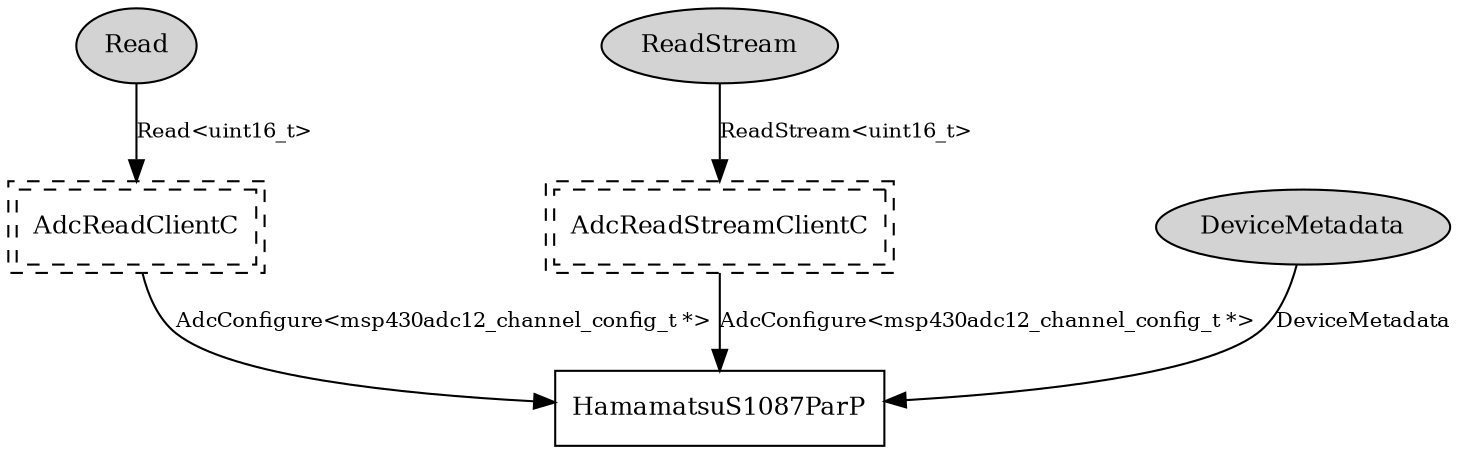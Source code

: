digraph "tos.platforms.telosa.chips.s1087.HamamatsuS1087ParC" {
  n0x7f4ee6a11c00 [shape=ellipse, style=filled, label="Read", fontsize=12];
  "HamamatsuS1087ParC.AdcReadClientC" [fontsize=12, shape=box,peripheries=2, style=dashed, label="AdcReadClientC", URL="../chtml/tos.chips.msp430.adc12.AdcReadClientC.html"];
  n0x7f4ee6a0f4f0 [shape=ellipse, style=filled, label="ReadStream", fontsize=12];
  "HamamatsuS1087ParC.AdcReadStreamClientC" [fontsize=12, shape=box,peripheries=2, style=dashed, label="AdcReadStreamClientC", URL="../chtml/tos.chips.msp430.adc12.AdcReadStreamClientC.html"];
  n0x7f4ee6a11440 [shape=ellipse, style=filled, label="DeviceMetadata", fontsize=12];
  "HamamatsuS1087ParP" [fontsize=12, shape=box, URL="../chtml/tos.platforms.telosa.chips.s1087.HamamatsuS1087ParP.html"];
  "HamamatsuS1087ParC.AdcReadClientC" [fontsize=12, shape=box,peripheries=2, style=dashed, label="AdcReadClientC", URL="../chtml/tos.chips.msp430.adc12.AdcReadClientC.html"];
  "HamamatsuS1087ParP" [fontsize=12, shape=box, URL="../chtml/tos.platforms.telosa.chips.s1087.HamamatsuS1087ParP.html"];
  "HamamatsuS1087ParC.AdcReadStreamClientC" [fontsize=12, shape=box,peripheries=2, style=dashed, label="AdcReadStreamClientC", URL="../chtml/tos.chips.msp430.adc12.AdcReadStreamClientC.html"];
  "n0x7f4ee6a11c00" -> "HamamatsuS1087ParC.AdcReadClientC" [label="Read<uint16_t>", URL="../ihtml/tos.interfaces.Read.html", fontsize=10];
  "n0x7f4ee6a0f4f0" -> "HamamatsuS1087ParC.AdcReadStreamClientC" [label="ReadStream<uint16_t>", URL="../ihtml/tos.interfaces.ReadStream.html", fontsize=10];
  "n0x7f4ee6a11440" -> "HamamatsuS1087ParP" [label="DeviceMetadata", URL="../ihtml/tos.interfaces.DeviceMetadata.html", fontsize=10];
  "HamamatsuS1087ParC.AdcReadClientC" -> "HamamatsuS1087ParP" [label="AdcConfigure<msp430adc12_channel_config_t *>", URL="../ihtml/tos.interfaces.AdcConfigure.html", fontsize=10];
  "HamamatsuS1087ParC.AdcReadStreamClientC" -> "HamamatsuS1087ParP" [label="AdcConfigure<msp430adc12_channel_config_t *>", URL="../ihtml/tos.interfaces.AdcConfigure.html", fontsize=10];
}

